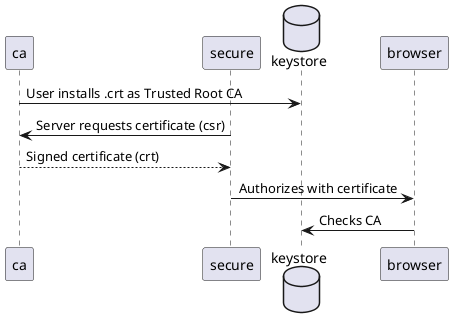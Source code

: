 ```plantuml
@startuml
participant ca
participant secure

database keystore
participant browser

ca -> keystore: User installs .crt as Trusted Root CA
secure -> ca: Server requests certificate (csr)
secure <-- ca: Signed certificate (crt)

secure -> browser: Authorizes with certificate
browser -> keystore: Checks CA
@enduml
```
